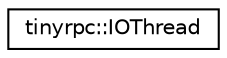 digraph "类继承关系图"
{
 // LATEX_PDF_SIZE
  edge [fontname="Helvetica",fontsize="10",labelfontname="Helvetica",labelfontsize="10"];
  node [fontname="Helvetica",fontsize="10",shape=record];
  rankdir="LR";
  Node0 [label="tinyrpc::IOThread",height=0.2,width=0.4,color="black", fillcolor="white", style="filled",URL="$classtinyrpc_1_1IOThread.html",tooltip=" "];
}
